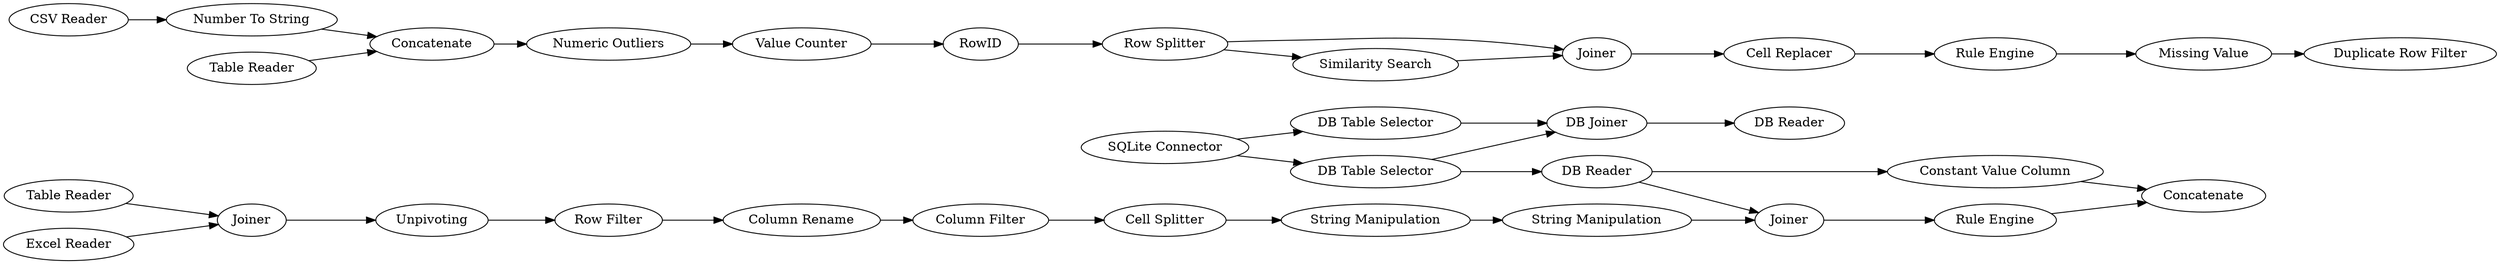 digraph {
	"-723950105631488444_221" [label="Column Filter"]
	"8625786681744241407_285" [label="Table Reader"]
	"-1147083140795614686_232" [label="Rule Engine"]
	"5045713176945825590_301" [label="Rule Engine"]
	"-3300598076324559456_176" [label="Cell Replacer"]
	"7334732784729512593_289" [label=Concatenate]
	"-3300598076324559456_192" [label=Joiner]
	"2048723190752004473_168" [label="String Manipulation"]
	"-3300598076324559456_293" [label=RowID]
	"8625786681744241407_287" [label=Joiner]
	"-1147083140795614686_231" [label="Constant Value Column"]
	"5045713176945825590_276" [label="Missing Value"]
	"7334732784729512593_300" [label="Number To String"]
	"-3300598076324559456_307" [label="Row Splitter"]
	"1492290282510246651_283" [label="DB Reader"]
	"-723950105631488444_195" [label="Column Rename"]
	"5045713176945825590_299" [label="Duplicate Row Filter"]
	"1492290282510246651_278" [label="SQLite Connector"]
	"1492290282510246651_280" [label="DB Table Selector"]
	"2048723190752004473_161" [label="Cell Splitter"]
	"7334732784729512593_301" [label="CSV Reader"]
	"-723950105631488444_220" [label="Row Filter"]
	"-3300598076324559456_291" [label="Value Counter"]
	"5045713176945825590_269" [label="Numeric Outliers"]
	"-1147083140795614686_295" [label=Joiner]
	"1492290282510246651_281" [label="DB Joiner"]
	"-1147083140795614686_296" [label=Concatenate]
	"7334732784729512593_288" [label="Table Reader"]
	"8625786681744241407_288" [label="Excel Reader"]
	"1492290282510246651_279" [label="DB Table Selector"]
	"-3300598076324559456_187" [label="Similarity Search"]
	"-723950105631488444_219" [label=Unpivoting]
	"1492290282510246651_282" [label="DB Reader"]
	"2048723190752004473_312" [label="String Manipulation"]
	"-1147083140795614686_232" -> "-1147083140795614686_296"
	"5045713176945825590_269" -> "-3300598076324559456_291"
	"1492290282510246651_281" -> "1492290282510246651_282"
	"7334732784729512593_300" -> "7334732784729512593_289"
	"7334732784729512593_289" -> "5045713176945825590_269"
	"1492290282510246651_283" -> "-1147083140795614686_295"
	"-1147083140795614686_295" -> "-1147083140795614686_232"
	"-1147083140795614686_231" -> "-1147083140795614686_296"
	"2048723190752004473_168" -> "-1147083140795614686_295"
	"-723950105631488444_220" -> "-723950105631488444_195"
	"1492290282510246651_283" -> "-1147083140795614686_231"
	"-3300598076324559456_307" -> "-3300598076324559456_192"
	"1492290282510246651_278" -> "1492290282510246651_279"
	"-3300598076324559456_307" -> "-3300598076324559456_187"
	"5045713176945825590_276" -> "5045713176945825590_299"
	"-723950105631488444_221" -> "2048723190752004473_161"
	"8625786681744241407_288" -> "8625786681744241407_287"
	"-723950105631488444_195" -> "-723950105631488444_221"
	"-723950105631488444_219" -> "-723950105631488444_220"
	"-3300598076324559456_291" -> "-3300598076324559456_293"
	"-3300598076324559456_176" -> "5045713176945825590_301"
	"-3300598076324559456_192" -> "-3300598076324559456_176"
	"2048723190752004473_161" -> "2048723190752004473_312"
	"5045713176945825590_301" -> "5045713176945825590_276"
	"1492290282510246651_278" -> "1492290282510246651_280"
	"1492290282510246651_279" -> "1492290282510246651_283"
	"8625786681744241407_287" -> "-723950105631488444_219"
	"7334732784729512593_301" -> "7334732784729512593_300"
	"1492290282510246651_279" -> "1492290282510246651_281"
	"-3300598076324559456_293" -> "-3300598076324559456_307"
	"7334732784729512593_288" -> "7334732784729512593_289"
	"2048723190752004473_312" -> "2048723190752004473_168"
	"-3300598076324559456_187" -> "-3300598076324559456_192"
	"8625786681744241407_285" -> "8625786681744241407_287"
	"1492290282510246651_280" -> "1492290282510246651_281"
	rankdir=LR
}
